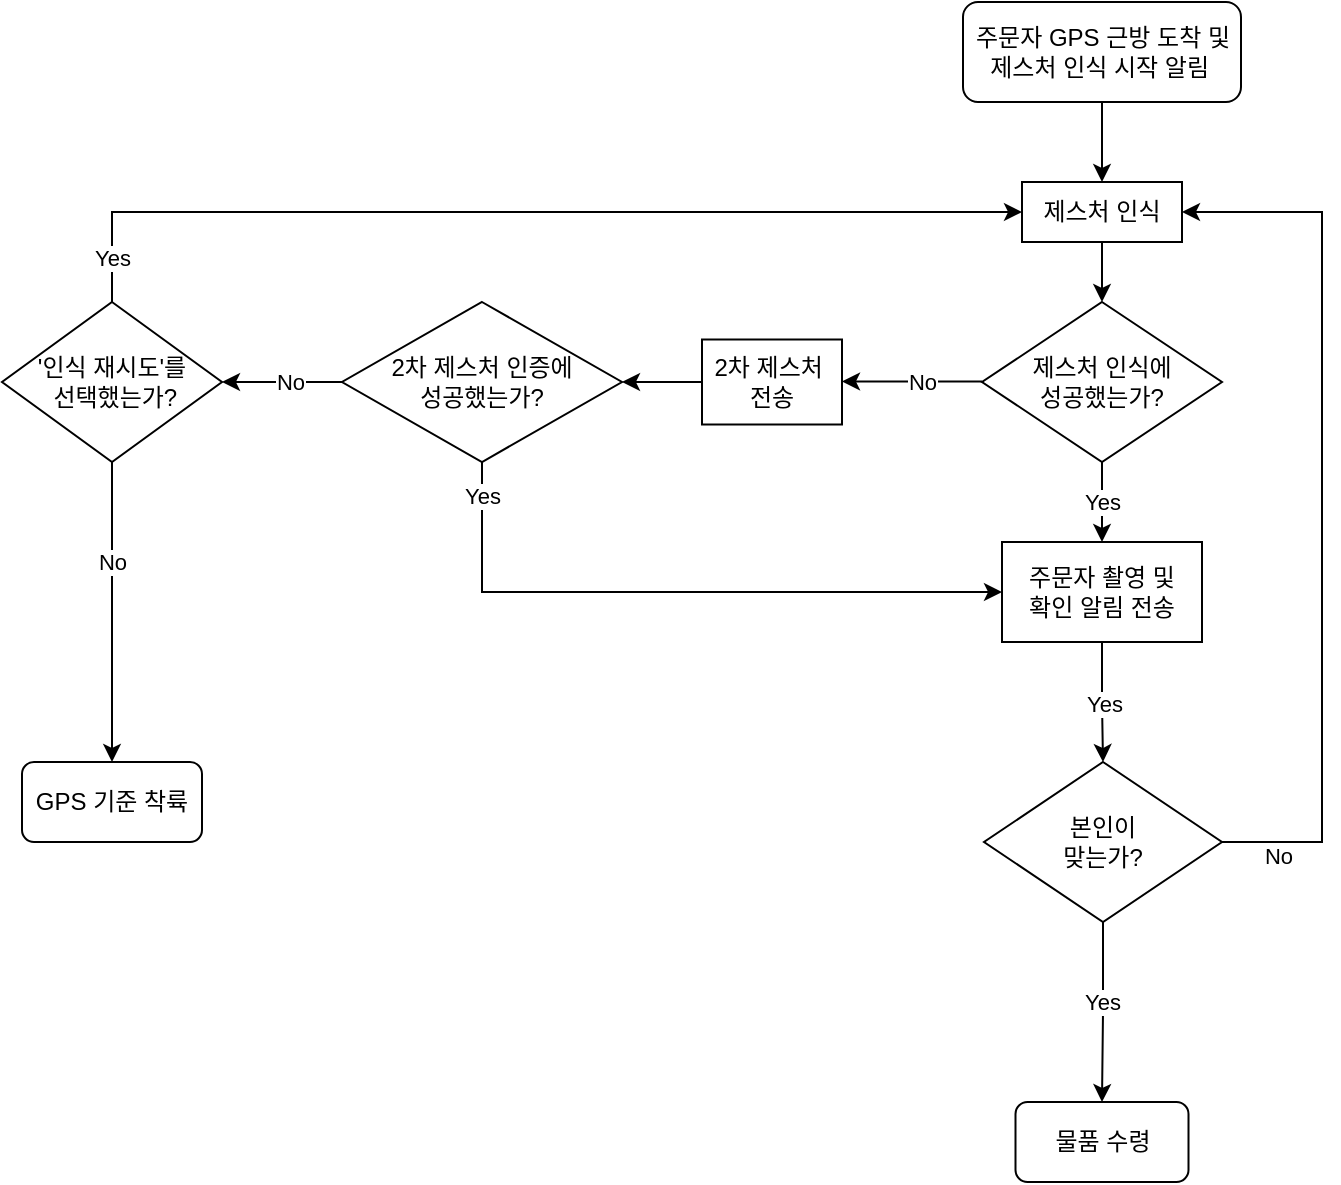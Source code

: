 <mxfile version="21.7.1" type="github">
  <diagram id="C5RBs43oDa-KdzZeNtuy" name="Page-1">
    <mxGraphModel dx="1263" dy="1894" grid="1" gridSize="10" guides="1" tooltips="1" connect="1" arrows="1" fold="1" page="1" pageScale="1" pageWidth="827" pageHeight="1169" math="0" shadow="0">
      <root>
        <mxCell id="WIyWlLk6GJQsqaUBKTNV-0" />
        <mxCell id="WIyWlLk6GJQsqaUBKTNV-1" parent="WIyWlLk6GJQsqaUBKTNV-0" />
        <mxCell id="__dN83xERoE4JQxgRBEe-16" style="edgeStyle=orthogonalEdgeStyle;rounded=0;orthogonalLoop=1;jettySize=auto;html=1;exitX=0;exitY=0.5;exitDx=0;exitDy=0;" edge="1" parent="WIyWlLk6GJQsqaUBKTNV-1">
          <mxGeometry relative="1" as="geometry">
            <mxPoint x="530" y="179.74" as="sourcePoint" />
            <mxPoint x="460" y="179.74" as="targetPoint" />
            <Array as="points">
              <mxPoint x="490" y="180" />
              <mxPoint x="490" y="180" />
            </Array>
          </mxGeometry>
        </mxCell>
        <mxCell id="__dN83xERoE4JQxgRBEe-21" value="No" style="edgeLabel;html=1;align=center;verticalAlign=middle;resizable=0;points=[];" vertex="1" connectable="0" parent="__dN83xERoE4JQxgRBEe-16">
          <mxGeometry x="-0.391" relative="1" as="geometry">
            <mxPoint x="-9" as="offset" />
          </mxGeometry>
        </mxCell>
        <mxCell id="__dN83xERoE4JQxgRBEe-59" value="Yes" style="edgeStyle=orthogonalEdgeStyle;rounded=0;orthogonalLoop=1;jettySize=auto;html=1;exitX=0.5;exitY=1;exitDx=0;exitDy=0;entryX=0.5;entryY=0;entryDx=0;entryDy=0;" edge="1" parent="WIyWlLk6GJQsqaUBKTNV-1" source="__dN83xERoE4JQxgRBEe-22" target="__dN83xERoE4JQxgRBEe-37">
          <mxGeometry relative="1" as="geometry">
            <Array as="points">
              <mxPoint x="590" y="240" />
              <mxPoint x="590" y="240" />
            </Array>
          </mxGeometry>
        </mxCell>
        <mxCell id="__dN83xERoE4JQxgRBEe-22" value="제스처 인식에&lt;br&gt;성공했는가?" style="rhombus;whiteSpace=wrap;html=1;" vertex="1" parent="WIyWlLk6GJQsqaUBKTNV-1">
          <mxGeometry x="530" y="140" width="120" height="80" as="geometry" />
        </mxCell>
        <mxCell id="__dN83xERoE4JQxgRBEe-44" style="edgeStyle=orthogonalEdgeStyle;rounded=0;orthogonalLoop=1;jettySize=auto;html=1;exitX=0.5;exitY=1;exitDx=0;exitDy=0;entryX=0.5;entryY=0;entryDx=0;entryDy=0;" edge="1" parent="WIyWlLk6GJQsqaUBKTNV-1" source="__dN83xERoE4JQxgRBEe-23" target="__dN83xERoE4JQxgRBEe-33">
          <mxGeometry relative="1" as="geometry" />
        </mxCell>
        <mxCell id="__dN83xERoE4JQxgRBEe-58" value="Yes" style="edgeLabel;html=1;align=center;verticalAlign=middle;resizable=0;points=[];" vertex="1" connectable="0" parent="__dN83xERoE4JQxgRBEe-44">
          <mxGeometry x="-0.829" relative="1" as="geometry">
            <mxPoint x="-1" y="32" as="offset" />
          </mxGeometry>
        </mxCell>
        <mxCell id="__dN83xERoE4JQxgRBEe-64" style="edgeStyle=orthogonalEdgeStyle;rounded=0;orthogonalLoop=1;jettySize=auto;html=1;exitX=1;exitY=0.5;exitDx=0;exitDy=0;entryX=1;entryY=0.5;entryDx=0;entryDy=0;" edge="1" parent="WIyWlLk6GJQsqaUBKTNV-1" source="__dN83xERoE4JQxgRBEe-23" target="__dN83xERoE4JQxgRBEe-66">
          <mxGeometry relative="1" as="geometry">
            <mxPoint x="635" y="95" as="targetPoint" />
            <Array as="points">
              <mxPoint x="700" y="410" />
              <mxPoint x="700" y="95" />
            </Array>
          </mxGeometry>
        </mxCell>
        <mxCell id="__dN83xERoE4JQxgRBEe-65" value="No" style="edgeLabel;html=1;align=center;verticalAlign=middle;resizable=0;points=[];" vertex="1" connectable="0" parent="__dN83xERoE4JQxgRBEe-64">
          <mxGeometry x="-0.776" y="-1" relative="1" as="geometry">
            <mxPoint x="-21" y="6" as="offset" />
          </mxGeometry>
        </mxCell>
        <mxCell id="__dN83xERoE4JQxgRBEe-23" value="본인이&lt;br&gt;맞는가?" style="rhombus;whiteSpace=wrap;html=1;" vertex="1" parent="WIyWlLk6GJQsqaUBKTNV-1">
          <mxGeometry x="531" y="370" width="119" height="80" as="geometry" />
        </mxCell>
        <mxCell id="__dN83xERoE4JQxgRBEe-26" style="edgeStyle=orthogonalEdgeStyle;rounded=0;orthogonalLoop=1;jettySize=auto;html=1;exitX=0.5;exitY=1;exitDx=0;exitDy=0;entryX=0.5;entryY=0;entryDx=0;entryDy=0;" edge="1" parent="WIyWlLk6GJQsqaUBKTNV-1" source="__dN83xERoE4JQxgRBEe-66" target="__dN83xERoE4JQxgRBEe-22">
          <mxGeometry relative="1" as="geometry">
            <mxPoint x="590" y="110" as="sourcePoint" />
          </mxGeometry>
        </mxCell>
        <mxCell id="__dN83xERoE4JQxgRBEe-33" value="물품 수령" style="rounded=1;whiteSpace=wrap;html=1;" vertex="1" parent="WIyWlLk6GJQsqaUBKTNV-1">
          <mxGeometry x="546.75" y="540" width="86.5" height="40" as="geometry" />
        </mxCell>
        <mxCell id="__dN83xERoE4JQxgRBEe-60" style="edgeStyle=orthogonalEdgeStyle;rounded=0;orthogonalLoop=1;jettySize=auto;html=1;exitX=0.5;exitY=1;exitDx=0;exitDy=0;entryX=0.5;entryY=0;entryDx=0;entryDy=0;" edge="1" parent="WIyWlLk6GJQsqaUBKTNV-1" source="__dN83xERoE4JQxgRBEe-37" target="__dN83xERoE4JQxgRBEe-23">
          <mxGeometry relative="1" as="geometry" />
        </mxCell>
        <mxCell id="__dN83xERoE4JQxgRBEe-61" value="Yes" style="edgeLabel;html=1;align=center;verticalAlign=middle;resizable=0;points=[];" vertex="1" connectable="0" parent="__dN83xERoE4JQxgRBEe-60">
          <mxGeometry x="0.023" relative="1" as="geometry">
            <mxPoint as="offset" />
          </mxGeometry>
        </mxCell>
        <mxCell id="__dN83xERoE4JQxgRBEe-37" value="주문자 촬영 및&lt;br style=&quot;border-color: var(--border-color);&quot;&gt;확인 알림 전송" style="rounded=0;whiteSpace=wrap;html=1;" vertex="1" parent="WIyWlLk6GJQsqaUBKTNV-1">
          <mxGeometry x="540" y="260" width="100" height="50" as="geometry" />
        </mxCell>
        <mxCell id="__dN83xERoE4JQxgRBEe-40" style="edgeStyle=orthogonalEdgeStyle;rounded=0;orthogonalLoop=1;jettySize=auto;html=1;exitX=0;exitY=0.5;exitDx=0;exitDy=0;entryX=1;entryY=0.5;entryDx=0;entryDy=0;" edge="1" parent="WIyWlLk6GJQsqaUBKTNV-1" source="__dN83xERoE4JQxgRBEe-39" target="__dN83xERoE4JQxgRBEe-49">
          <mxGeometry relative="1" as="geometry">
            <mxPoint x="359.95" y="180.029" as="targetPoint" />
            <Array as="points" />
          </mxGeometry>
        </mxCell>
        <mxCell id="__dN83xERoE4JQxgRBEe-39" value="2차 제스처&amp;nbsp;&lt;br&gt;전송" style="rounded=0;whiteSpace=wrap;html=1;" vertex="1" parent="WIyWlLk6GJQsqaUBKTNV-1">
          <mxGeometry x="390" y="158.75" width="70" height="42.5" as="geometry" />
        </mxCell>
        <mxCell id="__dN83xERoE4JQxgRBEe-45" style="edgeStyle=orthogonalEdgeStyle;rounded=0;orthogonalLoop=1;jettySize=auto;html=1;exitX=0.5;exitY=0;exitDx=0;exitDy=0;entryX=0;entryY=0.5;entryDx=0;entryDy=0;" edge="1" parent="WIyWlLk6GJQsqaUBKTNV-1" source="__dN83xERoE4JQxgRBEe-43" target="__dN83xERoE4JQxgRBEe-66">
          <mxGeometry relative="1" as="geometry">
            <mxPoint x="545" y="95" as="targetPoint" />
          </mxGeometry>
        </mxCell>
        <mxCell id="__dN83xERoE4JQxgRBEe-55" value="Yes" style="edgeLabel;html=1;align=center;verticalAlign=middle;resizable=0;points=[];" vertex="1" connectable="0" parent="__dN83xERoE4JQxgRBEe-45">
          <mxGeometry x="-0.912" y="3" relative="1" as="geometry">
            <mxPoint x="3" as="offset" />
          </mxGeometry>
        </mxCell>
        <mxCell id="__dN83xERoE4JQxgRBEe-52" style="edgeStyle=orthogonalEdgeStyle;rounded=0;orthogonalLoop=1;jettySize=auto;html=1;exitX=0.5;exitY=1;exitDx=0;exitDy=0;entryX=0.5;entryY=0;entryDx=0;entryDy=0;" edge="1" parent="WIyWlLk6GJQsqaUBKTNV-1" source="__dN83xERoE4JQxgRBEe-43" target="__dN83xERoE4JQxgRBEe-47">
          <mxGeometry relative="1" as="geometry" />
        </mxCell>
        <mxCell id="__dN83xERoE4JQxgRBEe-54" value="No" style="edgeLabel;html=1;align=center;verticalAlign=middle;resizable=0;points=[];" vertex="1" connectable="0" parent="__dN83xERoE4JQxgRBEe-52">
          <mxGeometry x="-0.728" y="-1" relative="1" as="geometry">
            <mxPoint x="1" y="29" as="offset" />
          </mxGeometry>
        </mxCell>
        <mxCell id="__dN83xERoE4JQxgRBEe-43" value="&#39;인식 재시도&#39;를&lt;br&gt;&amp;nbsp;선택했는가?" style="rhombus;whiteSpace=wrap;html=1;" vertex="1" parent="WIyWlLk6GJQsqaUBKTNV-1">
          <mxGeometry x="40" y="140" width="110" height="80" as="geometry" />
        </mxCell>
        <mxCell id="__dN83xERoE4JQxgRBEe-47" value="GPS 기준 착륙" style="rounded=1;whiteSpace=wrap;html=1;" vertex="1" parent="WIyWlLk6GJQsqaUBKTNV-1">
          <mxGeometry x="50" y="370" width="90" height="40" as="geometry" />
        </mxCell>
        <mxCell id="__dN83xERoE4JQxgRBEe-50" style="edgeStyle=orthogonalEdgeStyle;rounded=0;orthogonalLoop=1;jettySize=auto;html=1;exitX=0.5;exitY=1;exitDx=0;exitDy=0;entryX=0;entryY=0.5;entryDx=0;entryDy=0;" edge="1" parent="WIyWlLk6GJQsqaUBKTNV-1" source="__dN83xERoE4JQxgRBEe-49" target="__dN83xERoE4JQxgRBEe-37">
          <mxGeometry relative="1" as="geometry">
            <Array as="points">
              <mxPoint x="280" y="285" />
            </Array>
          </mxGeometry>
        </mxCell>
        <mxCell id="__dN83xERoE4JQxgRBEe-51" value="Yes" style="edgeLabel;html=1;align=center;verticalAlign=middle;resizable=0;points=[];" vertex="1" connectable="0" parent="__dN83xERoE4JQxgRBEe-50">
          <mxGeometry x="-0.849" y="-2" relative="1" as="geometry">
            <mxPoint x="2" y="-8" as="offset" />
          </mxGeometry>
        </mxCell>
        <mxCell id="__dN83xERoE4JQxgRBEe-56" style="edgeStyle=orthogonalEdgeStyle;rounded=0;orthogonalLoop=1;jettySize=auto;html=1;exitX=0;exitY=0.5;exitDx=0;exitDy=0;entryX=1;entryY=0.5;entryDx=0;entryDy=0;" edge="1" parent="WIyWlLk6GJQsqaUBKTNV-1" source="__dN83xERoE4JQxgRBEe-49" target="__dN83xERoE4JQxgRBEe-43">
          <mxGeometry relative="1" as="geometry" />
        </mxCell>
        <mxCell id="__dN83xERoE4JQxgRBEe-57" value="No" style="edgeLabel;html=1;align=center;verticalAlign=middle;resizable=0;points=[];" vertex="1" connectable="0" parent="__dN83xERoE4JQxgRBEe-56">
          <mxGeometry x="-0.114" relative="1" as="geometry">
            <mxPoint as="offset" />
          </mxGeometry>
        </mxCell>
        <mxCell id="__dN83xERoE4JQxgRBEe-49" value="2차 제스처 인증에&lt;br&gt;성공했는가?" style="rhombus;whiteSpace=wrap;html=1;" vertex="1" parent="WIyWlLk6GJQsqaUBKTNV-1">
          <mxGeometry x="210" y="140" width="140" height="80" as="geometry" />
        </mxCell>
        <mxCell id="__dN83xERoE4JQxgRBEe-66" value="제스처 인식" style="rounded=0;whiteSpace=wrap;html=1;" vertex="1" parent="WIyWlLk6GJQsqaUBKTNV-1">
          <mxGeometry x="550" y="80" width="80" height="30" as="geometry" />
        </mxCell>
        <mxCell id="__dN83xERoE4JQxgRBEe-68" style="edgeStyle=orthogonalEdgeStyle;rounded=0;orthogonalLoop=1;jettySize=auto;html=1;exitX=0.5;exitY=1;exitDx=0;exitDy=0;entryX=0.5;entryY=0;entryDx=0;entryDy=0;" edge="1" parent="WIyWlLk6GJQsqaUBKTNV-1" source="__dN83xERoE4JQxgRBEe-67" target="__dN83xERoE4JQxgRBEe-66">
          <mxGeometry relative="1" as="geometry" />
        </mxCell>
        <mxCell id="__dN83xERoE4JQxgRBEe-67" value="주문자 GPS 근방 도착 및 &lt;br&gt;제스처 인식 시작 알림&amp;nbsp;" style="rounded=1;whiteSpace=wrap;html=1;" vertex="1" parent="WIyWlLk6GJQsqaUBKTNV-1">
          <mxGeometry x="520.5" y="-10" width="139" height="50" as="geometry" />
        </mxCell>
      </root>
    </mxGraphModel>
  </diagram>
</mxfile>
